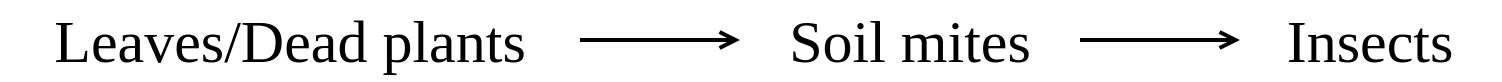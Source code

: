 <mxfile version="21.2.8" type="device">
  <diagram name="Page-1" id="MICMFjyC2_GTsTitcdrw">
    <mxGraphModel dx="954" dy="727" grid="1" gridSize="10" guides="1" tooltips="1" connect="1" arrows="1" fold="1" page="1" pageScale="1" pageWidth="827" pageHeight="1169" math="0" shadow="0">
      <root>
        <mxCell id="0" />
        <mxCell id="1" parent="0" />
        <mxCell id="5K5j_AOgpTq0dqUIbHza-4" value="" style="edgeStyle=orthogonalEdgeStyle;rounded=0;orthogonalLoop=1;jettySize=auto;html=1;strokeWidth=2;endArrow=open;endFill=0;" parent="1" source="5K5j_AOgpTq0dqUIbHza-1" target="5K5j_AOgpTq0dqUIbHza-2" edge="1">
          <mxGeometry relative="1" as="geometry" />
        </mxCell>
        <mxCell id="5K5j_AOgpTq0dqUIbHza-1" value="Leaves/Dead plants" style="rounded=0;whiteSpace=wrap;html=1;fillColor=none;fontSize=30;fontFamily=Ubuntu Mono;strokeWidth=3;strokeColor=none;" parent="1" vertex="1">
          <mxGeometry x="40" y="200" width="290" height="40" as="geometry" />
        </mxCell>
        <mxCell id="5K5j_AOgpTq0dqUIbHza-5" value="" style="edgeStyle=orthogonalEdgeStyle;rounded=0;orthogonalLoop=1;jettySize=auto;html=1;strokeWidth=2;endArrow=open;endFill=0;" parent="1" source="5K5j_AOgpTq0dqUIbHza-2" target="5K5j_AOgpTq0dqUIbHza-3" edge="1">
          <mxGeometry relative="1" as="geometry" />
        </mxCell>
        <mxCell id="5K5j_AOgpTq0dqUIbHza-2" value="Soil mites" style="rounded=0;whiteSpace=wrap;html=1;fillColor=none;fontSize=30;fontFamily=Ubuntu Mono;strokeWidth=3;strokeColor=none;" parent="1" vertex="1">
          <mxGeometry x="410" y="200" width="170" height="40" as="geometry" />
        </mxCell>
        <mxCell id="5K5j_AOgpTq0dqUIbHza-3" value="Insects" style="rounded=0;whiteSpace=wrap;html=1;fillColor=none;fontSize=30;fontFamily=Ubuntu Mono;strokeWidth=3;strokeColor=none;" parent="1" vertex="1">
          <mxGeometry x="660" y="200" width="130" height="40" as="geometry" />
        </mxCell>
      </root>
    </mxGraphModel>
  </diagram>
</mxfile>
